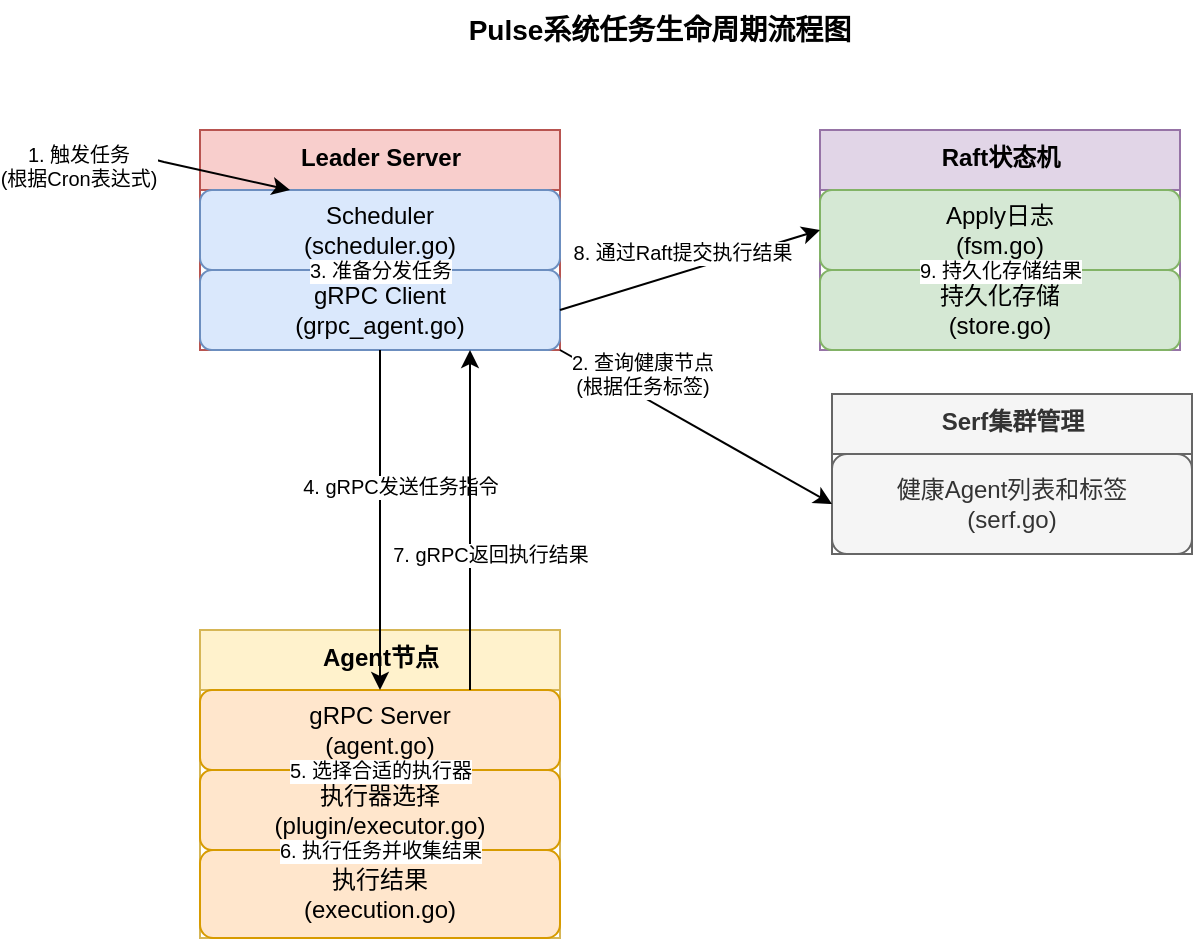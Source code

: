 <mxfile version="26.2.14">
  <diagram name="任务生命周期流程" id="E-ch3eXGfFFp87lSE_xn">
    <mxGraphModel dx="843" dy="585" grid="0" gridSize="10" guides="1" tooltips="1" connect="1" arrows="1" fold="1" page="0" pageScale="1" pageWidth="850" pageHeight="1100" math="0" shadow="0">
      <root>
        <mxCell id="0" />
        <mxCell id="1" parent="0" />
        <mxCell id="e6zgIH32xvxdO4nqBeIh-80" value="Leader Server" style="swimlane;fontStyle=1;align=center;verticalAlign=top;childLayout=stackLayout;horizontal=1;startSize=30;horizontalStack=0;resizeParent=1;resizeParentMax=0;resizeLast=0;collapsible=0;marginBottom=0;html=1;fillColor=#f8cecc;strokeColor=#b85450;" vertex="1" parent="1">
          <mxGeometry x="170" y="70" width="180" height="110" as="geometry" />
        </mxCell>
        <mxCell id="e6zgIH32xvxdO4nqBeIh-81" value="Scheduler&#xa;(scheduler.go)" style="rounded=1;whiteSpace=wrap;html=1;fontSize=12;glass=0;strokeWidth=1;shadow=0;fillColor=#dae8fc;strokeColor=#6c8ebf;" vertex="1" parent="e6zgIH32xvxdO4nqBeIh-80">
          <mxGeometry y="30" width="180" height="40" as="geometry" />
        </mxCell>
        <mxCell id="e6zgIH32xvxdO4nqBeIh-82" value="gRPC Client&#xa;(grpc_agent.go)" style="rounded=1;whiteSpace=wrap;html=1;fontSize=12;glass=0;strokeWidth=1;shadow=0;fillColor=#dae8fc;strokeColor=#6c8ebf;" vertex="1" parent="e6zgIH32xvxdO4nqBeIh-80">
          <mxGeometry y="70" width="180" height="40" as="geometry" />
        </mxCell>
        <mxCell id="e6zgIH32xvxdO4nqBeIh-83" value="Raft状态机" style="swimlane;fontStyle=1;align=center;verticalAlign=top;childLayout=stackLayout;horizontal=1;startSize=30;horizontalStack=0;resizeParent=1;resizeParentMax=0;resizeLast=0;collapsible=0;marginBottom=0;html=1;fillColor=#e1d5e7;strokeColor=#9673a6;" vertex="1" parent="1">
          <mxGeometry x="480" y="70" width="180" height="110" as="geometry" />
        </mxCell>
        <mxCell id="e6zgIH32xvxdO4nqBeIh-84" value="Apply日志&#xa;(fsm.go)" style="rounded=1;whiteSpace=wrap;html=1;fontSize=12;glass=0;strokeWidth=1;shadow=0;fillColor=#d5e8d4;strokeColor=#82b366;" vertex="1" parent="e6zgIH32xvxdO4nqBeIh-83">
          <mxGeometry y="30" width="180" height="40" as="geometry" />
        </mxCell>
        <mxCell id="e6zgIH32xvxdO4nqBeIh-85" value="持久化存储&#xa;(store.go)" style="rounded=1;whiteSpace=wrap;html=1;fontSize=12;glass=0;strokeWidth=1;shadow=0;fillColor=#d5e8d4;strokeColor=#82b366;" vertex="1" parent="e6zgIH32xvxdO4nqBeIh-83">
          <mxGeometry y="70" width="180" height="40" as="geometry" />
        </mxCell>
        <mxCell id="e6zgIH32xvxdO4nqBeIh-86" value="Agent节点" style="swimlane;fontStyle=1;align=center;verticalAlign=top;childLayout=stackLayout;horizontal=1;startSize=30;horizontalStack=0;resizeParent=1;resizeParentMax=0;resizeLast=0;collapsible=0;marginBottom=0;html=1;fillColor=#fff2cc;strokeColor=#d6b656;" vertex="1" parent="1">
          <mxGeometry x="170" y="320" width="180" height="154" as="geometry" />
        </mxCell>
        <mxCell id="e6zgIH32xvxdO4nqBeIh-87" value="gRPC Server&#xa;(agent.go)" style="rounded=1;whiteSpace=wrap;html=1;fontSize=12;glass=0;strokeWidth=1;shadow=0;fillColor=#ffe6cc;strokeColor=#d79b00;" vertex="1" parent="e6zgIH32xvxdO4nqBeIh-86">
          <mxGeometry y="30" width="180" height="40" as="geometry" />
        </mxCell>
        <mxCell id="e6zgIH32xvxdO4nqBeIh-88" value="执行器选择&#xa;(plugin/executor.go)" style="rounded=1;whiteSpace=wrap;html=1;fontSize=12;glass=0;strokeWidth=1;shadow=0;fillColor=#ffe6cc;strokeColor=#d79b00;" vertex="1" parent="e6zgIH32xvxdO4nqBeIh-86">
          <mxGeometry y="70" width="180" height="40" as="geometry" />
        </mxCell>
        <mxCell id="e6zgIH32xvxdO4nqBeIh-89" value="执行结果&#xa;(execution.go)" style="rounded=1;whiteSpace=wrap;html=1;fontSize=12;glass=0;strokeWidth=1;shadow=0;fillColor=#ffe6cc;strokeColor=#d79b00;" vertex="1" parent="e6zgIH32xvxdO4nqBeIh-86">
          <mxGeometry y="110" width="180" height="44" as="geometry" />
        </mxCell>
        <mxCell id="e6zgIH32xvxdO4nqBeIh-90" value="Serf集群管理" style="swimlane;fontStyle=1;align=center;verticalAlign=top;childLayout=stackLayout;horizontal=1;startSize=30;horizontalStack=0;resizeParent=1;resizeParentMax=0;resizeLast=0;collapsible=0;marginBottom=0;html=1;fillColor=#f5f5f5;strokeColor=#666666;fontColor=#333333;" vertex="1" parent="1">
          <mxGeometry x="486" y="202" width="180" height="80" as="geometry" />
        </mxCell>
        <mxCell id="e6zgIH32xvxdO4nqBeIh-91" value="健康Agent列表和标签&#xa;(serf.go)" style="rounded=1;whiteSpace=wrap;html=1;fontSize=12;glass=0;strokeWidth=1;shadow=0;fillColor=#f5f5f5;strokeColor=#666666;fontColor=#333333;" vertex="1" parent="e6zgIH32xvxdO4nqBeIh-90">
          <mxGeometry y="30" width="180" height="50" as="geometry" />
        </mxCell>
        <mxCell id="e6zgIH32xvxdO4nqBeIh-92" value="1. 触发任务&#xa;(根据Cron表达式)" style="endArrow=classic;html=1;rounded=0;entryX=0.25;entryY=0;entryDx=0;entryDy=0;verticalAlign=top;fontSize=10;" edge="1" parent="1" target="e6zgIH32xvxdO4nqBeIh-81">
          <mxGeometry x="-0.553" y="34" width="50" height="50" relative="1" as="geometry">
            <mxPoint x="109" y="80" as="sourcePoint" />
            <mxPoint x="130" y="100" as="targetPoint" />
            <Array as="points">
              <mxPoint x="129" y="80" />
              <mxPoint x="152" y="86" />
            </Array>
            <mxPoint x="-32" y="22" as="offset" />
          </mxGeometry>
        </mxCell>
        <mxCell id="e6zgIH32xvxdO4nqBeIh-93" value="2. 查询健康节点&#xa;(根据任务标签)" style="endArrow=classic;html=1;rounded=0;exitX=1;exitY=1;exitDx=0;exitDy=0;entryX=0;entryY=0.5;entryDx=0;entryDy=0;fontSize=10;" edge="1" parent="1" source="e6zgIH32xvxdO4nqBeIh-82" target="e6zgIH32xvxdO4nqBeIh-91">
          <mxGeometry x="-0.465" y="10" width="50" height="50" relative="1" as="geometry">
            <mxPoint as="offset" />
          </mxGeometry>
        </mxCell>
        <mxCell id="e6zgIH32xvxdO4nqBeIh-94" value="3. 准备分发任务" style="endArrow=classic;html=1;rounded=0;exitX=0.5;exitY=1;exitDx=0;exitDy=0;entryX=0.5;entryY=0;entryDx=0;entryDy=0;fontSize=10;" edge="1" parent="1" source="e6zgIH32xvxdO4nqBeIh-81" target="e6zgIH32xvxdO4nqBeIh-82">
          <mxGeometry x="0.2" y="-10" width="50" height="50" relative="1" as="geometry">
            <mxPoint as="offset" />
          </mxGeometry>
        </mxCell>
        <mxCell id="e6zgIH32xvxdO4nqBeIh-95" value="4. gRPC发送任务指令" style="endArrow=classic;html=1;rounded=0;exitX=0.5;exitY=1;exitDx=0;exitDy=0;entryX=0.5;entryY=0;entryDx=0;entryDy=0;fontSize=10;" edge="1" parent="1" source="e6zgIH32xvxdO4nqBeIh-82" target="e6zgIH32xvxdO4nqBeIh-87">
          <mxGeometry x="-0.2" y="10" width="50" height="50" relative="1" as="geometry">
            <mxPoint as="offset" />
          </mxGeometry>
        </mxCell>
        <mxCell id="e6zgIH32xvxdO4nqBeIh-96" value="5. 选择合适的执行器" style="endArrow=classic;html=1;rounded=0;exitX=0.5;exitY=1;exitDx=0;exitDy=0;entryX=0.5;entryY=0;entryDx=0;entryDy=0;fontSize=10;" edge="1" parent="1" source="e6zgIH32xvxdO4nqBeIh-87" target="e6zgIH32xvxdO4nqBeIh-88">
          <mxGeometry x="0.2" y="10" width="50" height="50" relative="1" as="geometry">
            <mxPoint as="offset" />
          </mxGeometry>
        </mxCell>
        <mxCell id="e6zgIH32xvxdO4nqBeIh-97" value="6. 执行任务并收集结果" style="endArrow=classic;html=1;rounded=0;exitX=0.5;exitY=1;exitDx=0;exitDy=0;entryX=0.5;entryY=0;entryDx=0;entryDy=0;fontSize=10;" edge="1" parent="1" source="e6zgIH32xvxdO4nqBeIh-88" target="e6zgIH32xvxdO4nqBeIh-89">
          <mxGeometry x="0.2" y="10" width="50" height="50" relative="1" as="geometry">
            <mxPoint as="offset" />
          </mxGeometry>
        </mxCell>
        <mxCell id="e6zgIH32xvxdO4nqBeIh-98" value="7. gRPC返回执行结果" style="endArrow=classic;html=1;rounded=0;exitX=0.75;exitY=0;exitDx=0;exitDy=0;entryX=0.75;entryY=1;entryDx=0;entryDy=0;fontSize=10;" edge="1" parent="1" source="e6zgIH32xvxdO4nqBeIh-87" target="e6zgIH32xvxdO4nqBeIh-82">
          <mxGeometry x="-0.2" y="-10" width="50" height="50" relative="1" as="geometry">
            <mxPoint as="offset" />
          </mxGeometry>
        </mxCell>
        <mxCell id="e6zgIH32xvxdO4nqBeIh-99" value="8. 通过Raft提交执行结果" style="endArrow=classic;html=1;rounded=0;exitX=1;exitY=0.5;exitDx=0;exitDy=0;entryX=0;entryY=0.5;entryDx=0;entryDy=0;fontSize=10;" edge="1" parent="1" source="e6zgIH32xvxdO4nqBeIh-82" target="e6zgIH32xvxdO4nqBeIh-84">
          <mxGeometry x="-0.024" y="10" width="50" height="50" relative="1" as="geometry">
            <mxPoint as="offset" />
          </mxGeometry>
        </mxCell>
        <mxCell id="e6zgIH32xvxdO4nqBeIh-100" value="9. 持久化存储结果" style="endArrow=classic;html=1;rounded=0;exitX=0.5;exitY=1;exitDx=0;exitDy=0;entryX=0.5;entryY=0;entryDx=0;entryDy=0;fontSize=10;" edge="1" parent="1" source="e6zgIH32xvxdO4nqBeIh-84" target="e6zgIH32xvxdO4nqBeIh-85">
          <mxGeometry x="0.2" y="10" width="50" height="50" relative="1" as="geometry">
            <mxPoint as="offset" />
          </mxGeometry>
        </mxCell>
        <mxCell id="e6zgIH32xvxdO4nqBeIh-101" value="Pulse系统任务生命周期流程图" style="text;html=1;strokeColor=none;fillColor=none;align=center;verticalAlign=middle;whiteSpace=wrap;rounded=0;fontSize=14;fontStyle=1" vertex="1" parent="1">
          <mxGeometry x="260" y="5" width="280" height="30" as="geometry" />
        </mxCell>
      </root>
    </mxGraphModel>
  </diagram>
</mxfile>
